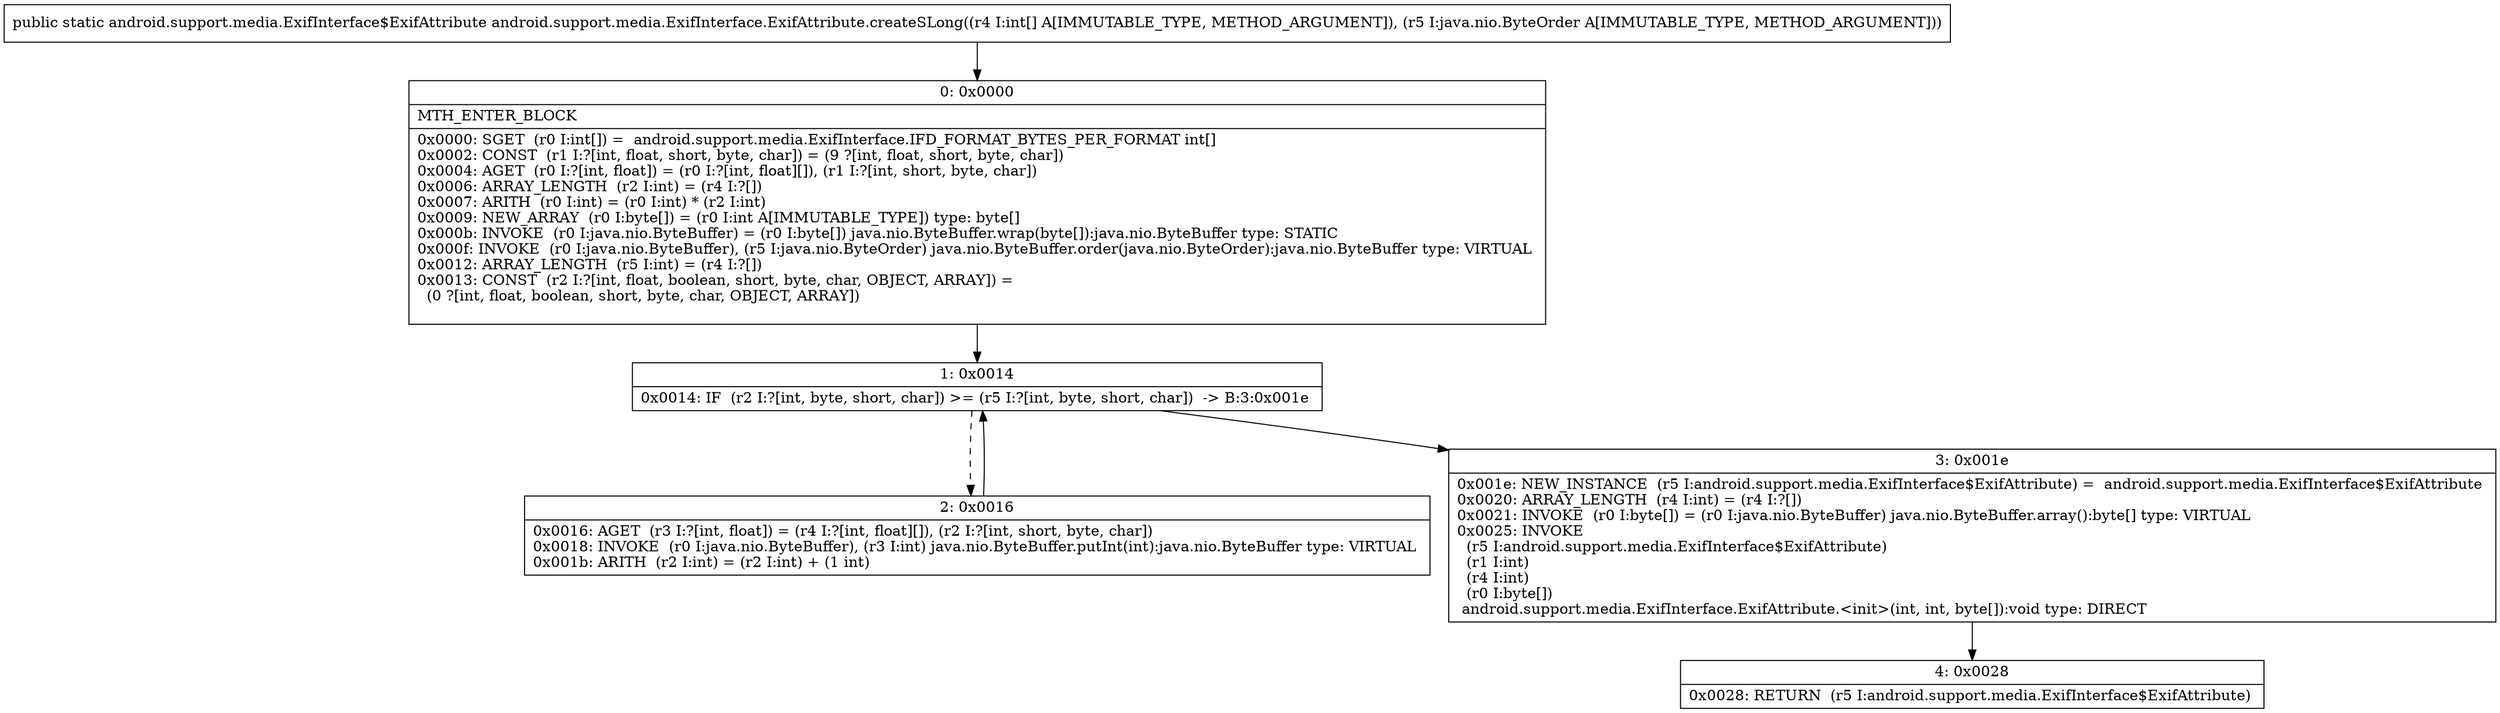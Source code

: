 digraph "CFG forandroid.support.media.ExifInterface.ExifAttribute.createSLong([ILjava\/nio\/ByteOrder;)Landroid\/support\/media\/ExifInterface$ExifAttribute;" {
Node_0 [shape=record,label="{0\:\ 0x0000|MTH_ENTER_BLOCK\l|0x0000: SGET  (r0 I:int[]) =  android.support.media.ExifInterface.IFD_FORMAT_BYTES_PER_FORMAT int[] \l0x0002: CONST  (r1 I:?[int, float, short, byte, char]) = (9 ?[int, float, short, byte, char]) \l0x0004: AGET  (r0 I:?[int, float]) = (r0 I:?[int, float][]), (r1 I:?[int, short, byte, char]) \l0x0006: ARRAY_LENGTH  (r2 I:int) = (r4 I:?[]) \l0x0007: ARITH  (r0 I:int) = (r0 I:int) * (r2 I:int) \l0x0009: NEW_ARRAY  (r0 I:byte[]) = (r0 I:int A[IMMUTABLE_TYPE]) type: byte[] \l0x000b: INVOKE  (r0 I:java.nio.ByteBuffer) = (r0 I:byte[]) java.nio.ByteBuffer.wrap(byte[]):java.nio.ByteBuffer type: STATIC \l0x000f: INVOKE  (r0 I:java.nio.ByteBuffer), (r5 I:java.nio.ByteOrder) java.nio.ByteBuffer.order(java.nio.ByteOrder):java.nio.ByteBuffer type: VIRTUAL \l0x0012: ARRAY_LENGTH  (r5 I:int) = (r4 I:?[]) \l0x0013: CONST  (r2 I:?[int, float, boolean, short, byte, char, OBJECT, ARRAY]) = \l  (0 ?[int, float, boolean, short, byte, char, OBJECT, ARRAY])\l \l}"];
Node_1 [shape=record,label="{1\:\ 0x0014|0x0014: IF  (r2 I:?[int, byte, short, char]) \>= (r5 I:?[int, byte, short, char])  \-\> B:3:0x001e \l}"];
Node_2 [shape=record,label="{2\:\ 0x0016|0x0016: AGET  (r3 I:?[int, float]) = (r4 I:?[int, float][]), (r2 I:?[int, short, byte, char]) \l0x0018: INVOKE  (r0 I:java.nio.ByteBuffer), (r3 I:int) java.nio.ByteBuffer.putInt(int):java.nio.ByteBuffer type: VIRTUAL \l0x001b: ARITH  (r2 I:int) = (r2 I:int) + (1 int) \l}"];
Node_3 [shape=record,label="{3\:\ 0x001e|0x001e: NEW_INSTANCE  (r5 I:android.support.media.ExifInterface$ExifAttribute) =  android.support.media.ExifInterface$ExifAttribute \l0x0020: ARRAY_LENGTH  (r4 I:int) = (r4 I:?[]) \l0x0021: INVOKE  (r0 I:byte[]) = (r0 I:java.nio.ByteBuffer) java.nio.ByteBuffer.array():byte[] type: VIRTUAL \l0x0025: INVOKE  \l  (r5 I:android.support.media.ExifInterface$ExifAttribute)\l  (r1 I:int)\l  (r4 I:int)\l  (r0 I:byte[])\l android.support.media.ExifInterface.ExifAttribute.\<init\>(int, int, byte[]):void type: DIRECT \l}"];
Node_4 [shape=record,label="{4\:\ 0x0028|0x0028: RETURN  (r5 I:android.support.media.ExifInterface$ExifAttribute) \l}"];
MethodNode[shape=record,label="{public static android.support.media.ExifInterface$ExifAttribute android.support.media.ExifInterface.ExifAttribute.createSLong((r4 I:int[] A[IMMUTABLE_TYPE, METHOD_ARGUMENT]), (r5 I:java.nio.ByteOrder A[IMMUTABLE_TYPE, METHOD_ARGUMENT])) }"];
MethodNode -> Node_0;
Node_0 -> Node_1;
Node_1 -> Node_2[style=dashed];
Node_1 -> Node_3;
Node_2 -> Node_1;
Node_3 -> Node_4;
}

